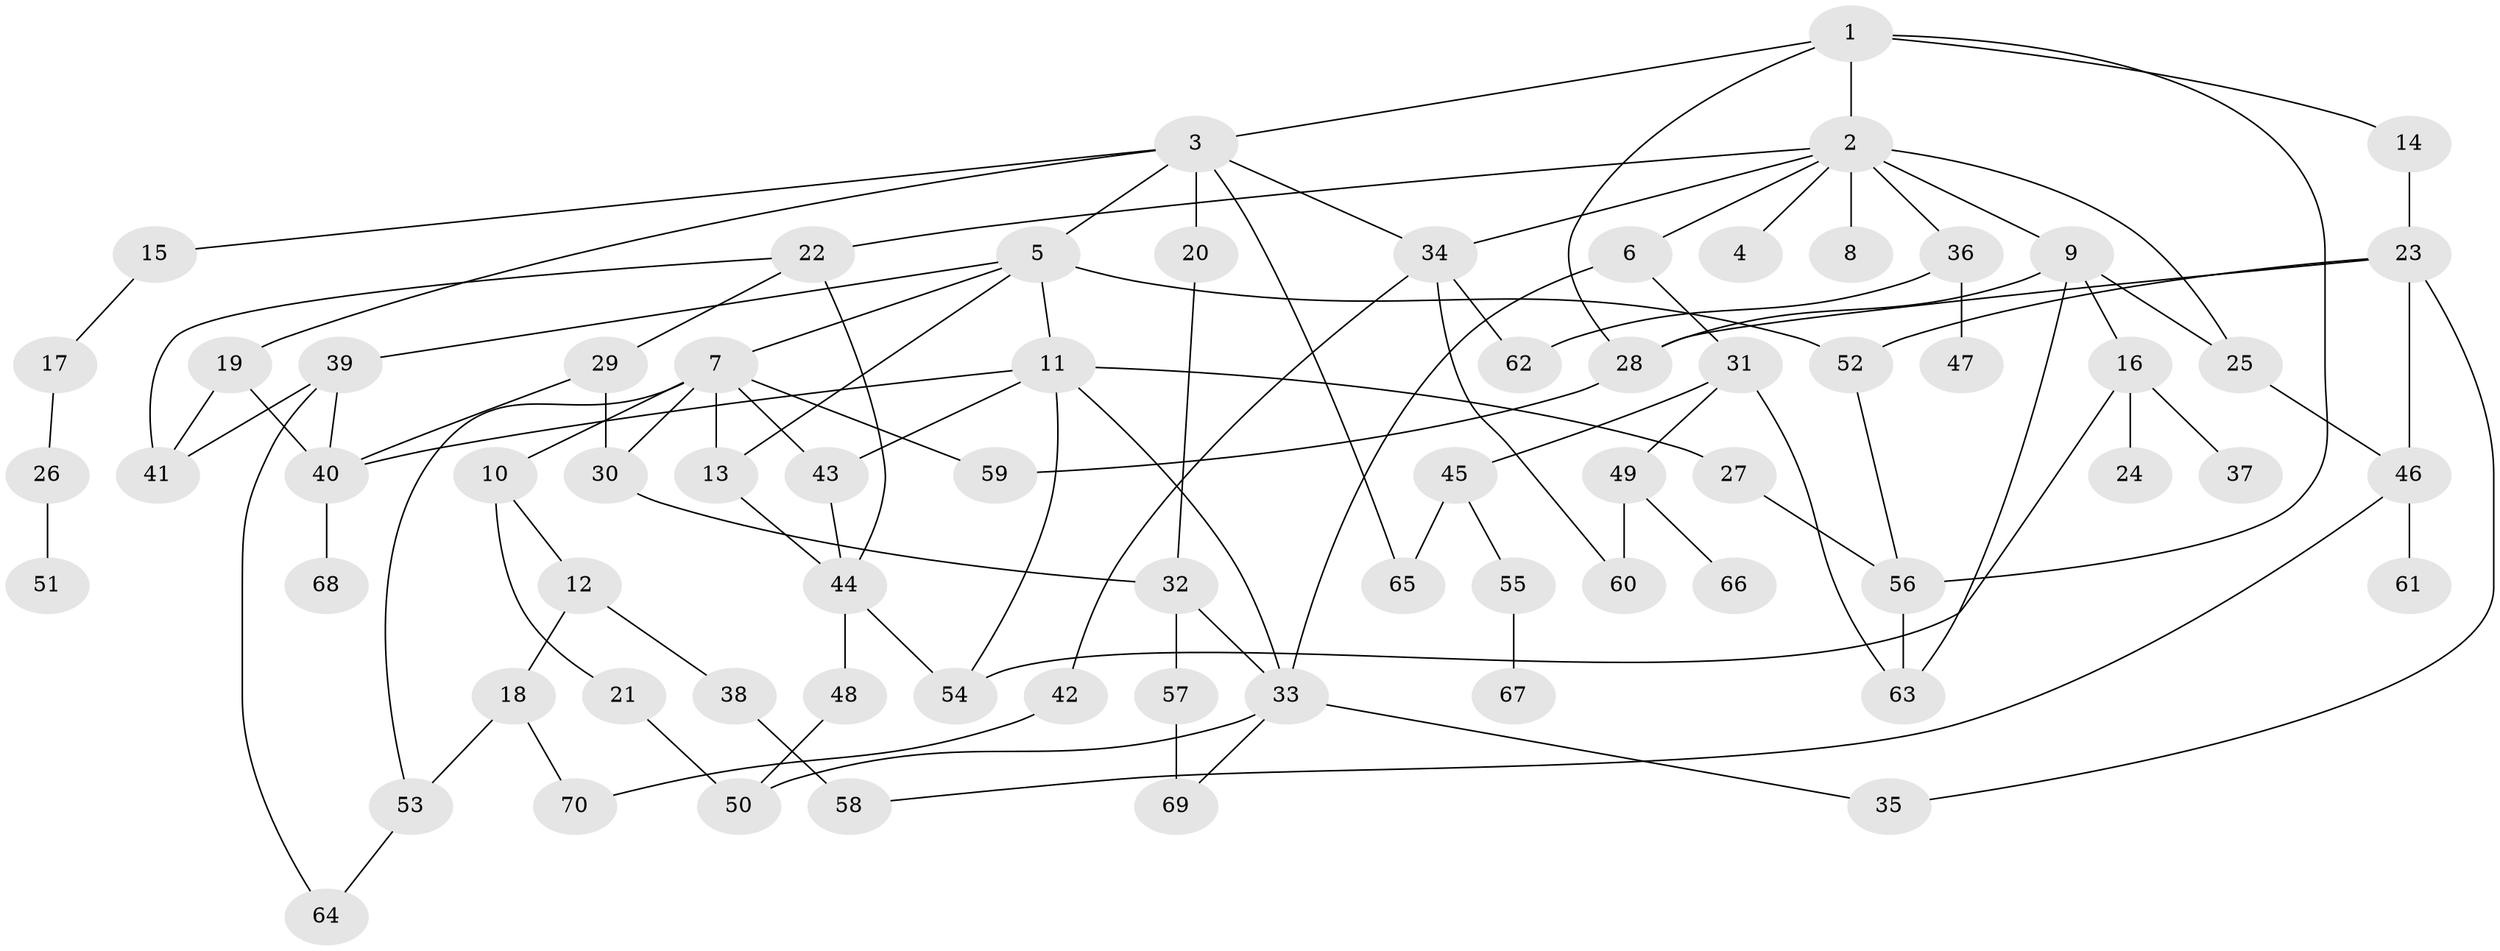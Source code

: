 // original degree distribution, {6: 0.02877697841726619, 9: 0.007194244604316547, 7: 0.02877697841726619, 2: 0.2805755395683453, 4: 0.11510791366906475, 3: 0.17266187050359713, 5: 0.050359712230215826, 1: 0.31654676258992803}
// Generated by graph-tools (version 1.1) at 2025/34/03/09/25 02:34:25]
// undirected, 70 vertices, 106 edges
graph export_dot {
graph [start="1"]
  node [color=gray90,style=filled];
  1;
  2;
  3;
  4;
  5;
  6;
  7;
  8;
  9;
  10;
  11;
  12;
  13;
  14;
  15;
  16;
  17;
  18;
  19;
  20;
  21;
  22;
  23;
  24;
  25;
  26;
  27;
  28;
  29;
  30;
  31;
  32;
  33;
  34;
  35;
  36;
  37;
  38;
  39;
  40;
  41;
  42;
  43;
  44;
  45;
  46;
  47;
  48;
  49;
  50;
  51;
  52;
  53;
  54;
  55;
  56;
  57;
  58;
  59;
  60;
  61;
  62;
  63;
  64;
  65;
  66;
  67;
  68;
  69;
  70;
  1 -- 2 [weight=1.0];
  1 -- 3 [weight=1.0];
  1 -- 14 [weight=1.0];
  1 -- 28 [weight=1.0];
  1 -- 56 [weight=1.0];
  2 -- 4 [weight=1.0];
  2 -- 6 [weight=1.0];
  2 -- 8 [weight=2.0];
  2 -- 9 [weight=1.0];
  2 -- 22 [weight=1.0];
  2 -- 25 [weight=1.0];
  2 -- 34 [weight=1.0];
  2 -- 36 [weight=1.0];
  3 -- 5 [weight=1.0];
  3 -- 15 [weight=1.0];
  3 -- 19 [weight=1.0];
  3 -- 20 [weight=1.0];
  3 -- 34 [weight=1.0];
  3 -- 65 [weight=1.0];
  5 -- 7 [weight=1.0];
  5 -- 11 [weight=1.0];
  5 -- 13 [weight=1.0];
  5 -- 39 [weight=1.0];
  5 -- 52 [weight=1.0];
  6 -- 31 [weight=1.0];
  6 -- 33 [weight=1.0];
  7 -- 10 [weight=1.0];
  7 -- 13 [weight=1.0];
  7 -- 30 [weight=1.0];
  7 -- 43 [weight=1.0];
  7 -- 53 [weight=1.0];
  7 -- 59 [weight=1.0];
  9 -- 16 [weight=1.0];
  9 -- 25 [weight=1.0];
  9 -- 28 [weight=1.0];
  9 -- 63 [weight=1.0];
  10 -- 12 [weight=1.0];
  10 -- 21 [weight=1.0];
  11 -- 27 [weight=5.0];
  11 -- 33 [weight=1.0];
  11 -- 40 [weight=1.0];
  11 -- 43 [weight=1.0];
  11 -- 54 [weight=1.0];
  12 -- 18 [weight=1.0];
  12 -- 38 [weight=1.0];
  13 -- 44 [weight=1.0];
  14 -- 23 [weight=1.0];
  15 -- 17 [weight=1.0];
  16 -- 24 [weight=1.0];
  16 -- 37 [weight=1.0];
  16 -- 54 [weight=1.0];
  17 -- 26 [weight=1.0];
  18 -- 53 [weight=1.0];
  18 -- 70 [weight=1.0];
  19 -- 40 [weight=1.0];
  19 -- 41 [weight=1.0];
  20 -- 32 [weight=1.0];
  21 -- 50 [weight=1.0];
  22 -- 29 [weight=1.0];
  22 -- 41 [weight=1.0];
  22 -- 44 [weight=1.0];
  23 -- 28 [weight=1.0];
  23 -- 35 [weight=1.0];
  23 -- 46 [weight=1.0];
  23 -- 52 [weight=1.0];
  25 -- 46 [weight=1.0];
  26 -- 51 [weight=1.0];
  27 -- 56 [weight=1.0];
  28 -- 59 [weight=1.0];
  29 -- 30 [weight=1.0];
  29 -- 40 [weight=1.0];
  30 -- 32 [weight=1.0];
  31 -- 45 [weight=1.0];
  31 -- 49 [weight=2.0];
  31 -- 63 [weight=1.0];
  32 -- 33 [weight=2.0];
  32 -- 57 [weight=1.0];
  33 -- 35 [weight=1.0];
  33 -- 50 [weight=1.0];
  33 -- 69 [weight=1.0];
  34 -- 42 [weight=1.0];
  34 -- 60 [weight=1.0];
  34 -- 62 [weight=1.0];
  36 -- 47 [weight=1.0];
  36 -- 62 [weight=1.0];
  38 -- 58 [weight=2.0];
  39 -- 40 [weight=1.0];
  39 -- 41 [weight=2.0];
  39 -- 64 [weight=1.0];
  40 -- 68 [weight=1.0];
  42 -- 70 [weight=1.0];
  43 -- 44 [weight=1.0];
  44 -- 48 [weight=1.0];
  44 -- 54 [weight=1.0];
  45 -- 55 [weight=1.0];
  45 -- 65 [weight=1.0];
  46 -- 58 [weight=1.0];
  46 -- 61 [weight=2.0];
  48 -- 50 [weight=1.0];
  49 -- 60 [weight=1.0];
  49 -- 66 [weight=1.0];
  52 -- 56 [weight=1.0];
  53 -- 64 [weight=1.0];
  55 -- 67 [weight=1.0];
  56 -- 63 [weight=1.0];
  57 -- 69 [weight=2.0];
}
